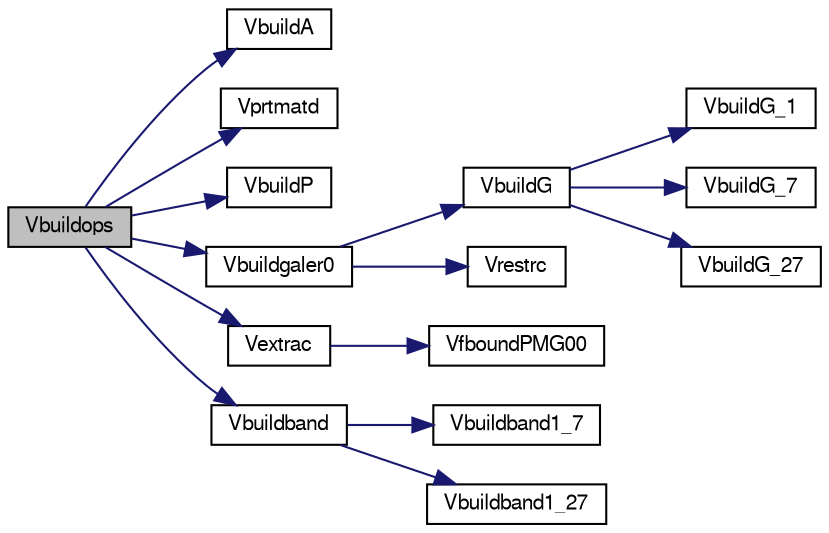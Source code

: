 digraph "Vbuildops"
{
  edge [fontname="FreeSans",fontsize="10",labelfontname="FreeSans",labelfontsize="10"];
  node [fontname="FreeSans",fontsize="10",shape=record];
  rankdir="LR";
  Node1 [label="Vbuildops",height=0.2,width=0.4,color="black", fillcolor="grey75", style="filled" fontcolor="black"];
  Node1 -> Node2 [color="midnightblue",fontsize="10",style="solid",fontname="FreeSans"];
  Node2 [label="VbuildA",height=0.2,width=0.4,color="black", fillcolor="white", style="filled",URL="$group___p_m_g_c.html#ga2bde193d19ed04b9be986456cdc57d17",tooltip="Build the Laplacian."];
  Node1 -> Node3 [color="midnightblue",fontsize="10",style="solid",fontname="FreeSans"];
  Node3 [label="Vprtmatd",height=0.2,width=0.4,color="black", fillcolor="white", style="filled",URL="$group___p_m_g_c.html#ga4bf7ed81bbcfc630677a68ff3ef78570"];
  Node1 -> Node4 [color="midnightblue",fontsize="10",style="solid",fontname="FreeSans"];
  Node4 [label="VbuildP",height=0.2,width=0.4,color="black", fillcolor="white", style="filled",URL="$group___p_m_g_c.html#ga2fa36f52a017ede585d5f2ba4aeeafdc",tooltip="Builds prolongation matrix."];
  Node1 -> Node5 [color="midnightblue",fontsize="10",style="solid",fontname="FreeSans"];
  Node5 [label="Vbuildgaler0",height=0.2,width=0.4,color="black", fillcolor="white", style="filled",URL="$group___p_m_g_c.html#gac3878a7358faf90a4e0e0067f0961a37",tooltip="Form the Galerkin coarse grid system."];
  Node5 -> Node6 [color="midnightblue",fontsize="10",style="solid",fontname="FreeSans"];
  Node6 [label="VbuildG",height=0.2,width=0.4,color="black", fillcolor="white", style="filled",URL="$group___p_m_g_c.html#ga5616c0696f52963ddd4bacb3ff71e8b6",tooltip="Build Galerkin matrix structures."];
  Node6 -> Node7 [color="midnightblue",fontsize="10",style="solid",fontname="FreeSans"];
  Node7 [label="VbuildG_1",height=0.2,width=0.4,color="black", fillcolor="white", style="filled",URL="$group___p_m_g_c.html#ga97822bdb6ab237b4bc4a89fe7647e34f",tooltip="Computes a 27-point galerkin coarse grid matrix from a 1-point (i.e., diagonal) fine grid matrix..."];
  Node6 -> Node8 [color="midnightblue",fontsize="10",style="solid",fontname="FreeSans"];
  Node8 [label="VbuildG_7",height=0.2,width=0.4,color="black", fillcolor="white", style="filled",URL="$group___p_m_g_c.html#ga74cbf02bfd4ffcf36ea4b344ee2ea077",tooltip="Computes a 27-point galerkin coarse grid matrix from a 7-point fine grid matrix."];
  Node6 -> Node9 [color="midnightblue",fontsize="10",style="solid",fontname="FreeSans"];
  Node9 [label="VbuildG_27",height=0.2,width=0.4,color="black", fillcolor="white", style="filled",URL="$group___p_m_g_c.html#ga78287000cb1a0517e4959c910566c828",tooltip="Compute a 27-point galerkin coarse grid matrix from a 27-point fine grid matrix."];
  Node5 -> Node10 [color="midnightblue",fontsize="10",style="solid",fontname="FreeSans"];
  Node10 [label="Vrestrc",height=0.2,width=0.4,color="black", fillcolor="white", style="filled",URL="$group___p_m_g_c.html#gaede4c916a1698890f6fdbda54778d491",tooltip="Apply the restriction operator."];
  Node1 -> Node11 [color="midnightblue",fontsize="10",style="solid",fontname="FreeSans"];
  Node11 [label="Vextrac",height=0.2,width=0.4,color="black", fillcolor="white", style="filled",URL="$group___p_m_g_c.html#gafa446fbf1bb85646b186469db9768ab8",tooltip="Simple injection of a fine grid function into coarse grid."];
  Node11 -> Node12 [color="midnightblue",fontsize="10",style="solid",fontname="FreeSans"];
  Node12 [label="VfboundPMG00",height=0.2,width=0.4,color="black", fillcolor="white", style="filled",URL="$group___p_m_g_c.html#gaa5cd2792bb251ae2ee940d0b7de06a42",tooltip="Initialize a grid function to have a zero boundary value."];
  Node1 -> Node13 [color="midnightblue",fontsize="10",style="solid",fontname="FreeSans"];
  Node13 [label="Vbuildband",height=0.2,width=0.4,color="black", fillcolor="white", style="filled",URL="$group___p_m_g_c.html#ga977a0e4b9b186676462933f4b531ec62",tooltip="Banded matrix builder."];
  Node13 -> Node14 [color="midnightblue",fontsize="10",style="solid",fontname="FreeSans"];
  Node14 [label="Vbuildband1_7",height=0.2,width=0.4,color="black", fillcolor="white", style="filled",URL="$group___p_m_g_c.html#ga01d0f3717c0789ed0dd32393fb43b633",tooltip="Build the operator in banded form given the 7-diagonal form."];
  Node13 -> Node15 [color="midnightblue",fontsize="10",style="solid",fontname="FreeSans"];
  Node15 [label="Vbuildband1_27",height=0.2,width=0.4,color="black", fillcolor="white", style="filled",URL="$group___p_m_g_c.html#gab16d52afd502c461d5d023c02c7d659f",tooltip="Build the operator in banded form given the 27-diagonal form."];
}
